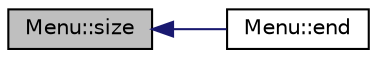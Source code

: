 digraph "Menu::size"
{
  edge [fontname="Helvetica",fontsize="10",labelfontname="Helvetica",labelfontsize="10"];
  node [fontname="Helvetica",fontsize="10",shape=record];
  rankdir="LR";
  Node1 [label="Menu::size",height=0.2,width=0.4,color="black", fillcolor="grey75", style="filled", fontcolor="black"];
  Node1 -> Node2 [dir="back",color="midnightblue",fontsize="10",style="solid",fontname="Helvetica"];
  Node2 [label="Menu::end",height=0.2,width=0.4,color="black", fillcolor="white", style="filled",URL="$class_menu.html#a17613d2e18e1b61105697bf20da2a202",tooltip="Funkcja zwracajaca Iterator na miejsca za ostatnim elementem Menu. "];
}
